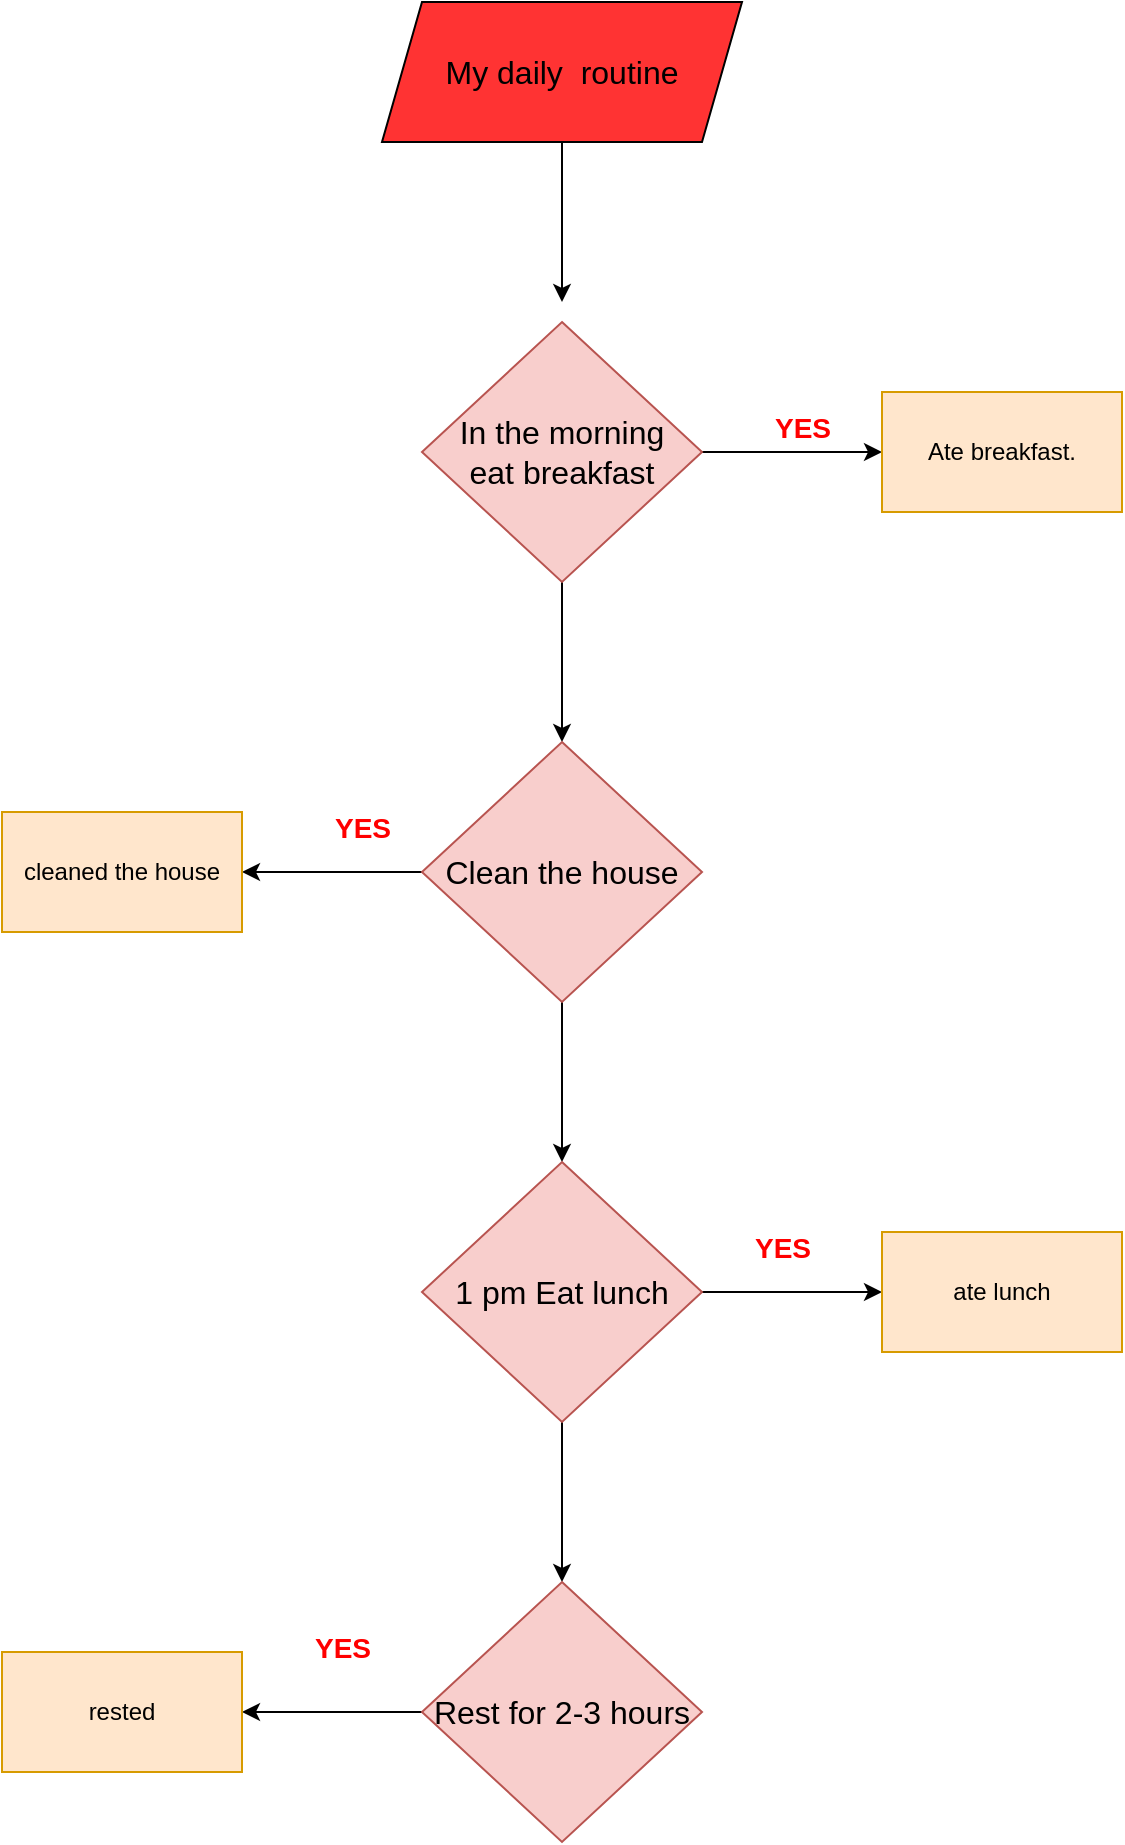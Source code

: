 <mxfile version="26.0.3">
  <diagram name="Page-1" id="Euutwh6JOqdklrYFUYGj">
    <mxGraphModel dx="1224" dy="624" grid="1" gridSize="10" guides="1" tooltips="1" connect="1" arrows="1" fold="1" page="1" pageScale="1" pageWidth="827" pageHeight="1169" math="0" shadow="0">
      <root>
        <mxCell id="0" />
        <mxCell id="1" parent="0" />
        <mxCell id="23wMgEDTURQnAh9fUbWS-3" value="" style="edgeStyle=orthogonalEdgeStyle;rounded=0;orthogonalLoop=1;jettySize=auto;html=1;" parent="1" source="23wMgEDTURQnAh9fUbWS-1" edge="1">
          <mxGeometry relative="1" as="geometry">
            <mxPoint x="360" y="190" as="targetPoint" />
          </mxGeometry>
        </mxCell>
        <mxCell id="23wMgEDTURQnAh9fUbWS-1" value="&lt;font size=&quot;3&quot;&gt;My daily&amp;nbsp; routine&lt;/font&gt;" style="shape=parallelogram;perimeter=parallelogramPerimeter;whiteSpace=wrap;html=1;fixedSize=1;fillColor=light-dark(#FF3333,#392F3F);strokeColor=#000000;" parent="1" vertex="1">
          <mxGeometry x="270" y="40" width="180" height="70" as="geometry" />
        </mxCell>
        <mxCell id="23wMgEDTURQnAh9fUbWS-6" value="" style="edgeStyle=orthogonalEdgeStyle;rounded=0;orthogonalLoop=1;jettySize=auto;html=1;" parent="1" source="23wMgEDTURQnAh9fUbWS-4" target="23wMgEDTURQnAh9fUbWS-5" edge="1">
          <mxGeometry relative="1" as="geometry" />
        </mxCell>
        <mxCell id="23wMgEDTURQnAh9fUbWS-9" value="" style="edgeStyle=orthogonalEdgeStyle;rounded=0;orthogonalLoop=1;jettySize=auto;html=1;" parent="1" source="23wMgEDTURQnAh9fUbWS-4" target="23wMgEDTURQnAh9fUbWS-8" edge="1">
          <mxGeometry relative="1" as="geometry" />
        </mxCell>
        <mxCell id="23wMgEDTURQnAh9fUbWS-4" value="&lt;font size=&quot;3&quot;&gt;In the morning&lt;/font&gt;&lt;div&gt;&lt;font size=&quot;3&quot;&gt;eat breakfast&lt;/font&gt;&lt;/div&gt;" style="rhombus;whiteSpace=wrap;html=1;fillColor=#f8cecc;strokeColor=#b85450;" parent="1" vertex="1">
          <mxGeometry x="290" y="200" width="140" height="130" as="geometry" />
        </mxCell>
        <mxCell id="23wMgEDTURQnAh9fUbWS-5" value="Ate breakfast." style="whiteSpace=wrap;html=1;fillColor=#ffe6cc;strokeColor=#d79b00;" parent="1" vertex="1">
          <mxGeometry x="520" y="235" width="120" height="60" as="geometry" />
        </mxCell>
        <mxCell id="23wMgEDTURQnAh9fUbWS-7" value="&lt;h3&gt;&lt;font style=&quot;color: rgb(255, 0, 0);&quot;&gt;YES&lt;/font&gt;&lt;/h3&gt;" style="text;html=1;align=center;verticalAlign=middle;resizable=0;points=[];autosize=1;strokeColor=none;fillColor=none;" parent="1" vertex="1">
          <mxGeometry x="455" y="223" width="50" height="60" as="geometry" />
        </mxCell>
        <mxCell id="23wMgEDTURQnAh9fUbWS-11" value="" style="edgeStyle=orthogonalEdgeStyle;rounded=0;orthogonalLoop=1;jettySize=auto;html=1;" parent="1" source="23wMgEDTURQnAh9fUbWS-8" target="23wMgEDTURQnAh9fUbWS-10" edge="1">
          <mxGeometry relative="1" as="geometry" />
        </mxCell>
        <mxCell id="23wMgEDTURQnAh9fUbWS-17" value="" style="edgeStyle=orthogonalEdgeStyle;rounded=0;orthogonalLoop=1;jettySize=auto;html=1;" parent="1" source="23wMgEDTURQnAh9fUbWS-8" target="23wMgEDTURQnAh9fUbWS-16" edge="1">
          <mxGeometry relative="1" as="geometry" />
        </mxCell>
        <mxCell id="23wMgEDTURQnAh9fUbWS-8" value="&lt;font size=&quot;3&quot;&gt;Clean the house&lt;/font&gt;" style="rhombus;whiteSpace=wrap;html=1;fillColor=#f8cecc;strokeColor=#b85450;" parent="1" vertex="1">
          <mxGeometry x="290" y="410" width="140" height="130" as="geometry" />
        </mxCell>
        <mxCell id="23wMgEDTURQnAh9fUbWS-10" value="cleaned the house" style="whiteSpace=wrap;html=1;fillColor=#ffe6cc;strokeColor=#d79b00;" parent="1" vertex="1">
          <mxGeometry x="80" y="445" width="120" height="60" as="geometry" />
        </mxCell>
        <mxCell id="23wMgEDTURQnAh9fUbWS-12" value="&lt;h3&gt;&lt;font style=&quot;color: rgb(255, 0, 0);&quot;&gt;YES&lt;/font&gt;&lt;/h3&gt;" style="text;html=1;align=center;verticalAlign=middle;resizable=0;points=[];autosize=1;strokeColor=none;fillColor=none;" parent="1" vertex="1">
          <mxGeometry x="235" y="423" width="50" height="60" as="geometry" />
        </mxCell>
        <mxCell id="23wMgEDTURQnAh9fUbWS-15" style="edgeStyle=orthogonalEdgeStyle;rounded=0;orthogonalLoop=1;jettySize=auto;html=1;exitX=0.5;exitY=1;exitDx=0;exitDy=0;" parent="1" source="23wMgEDTURQnAh9fUbWS-8" target="23wMgEDTURQnAh9fUbWS-8" edge="1">
          <mxGeometry relative="1" as="geometry" />
        </mxCell>
        <mxCell id="23wMgEDTURQnAh9fUbWS-19" value="" style="edgeStyle=orthogonalEdgeStyle;rounded=0;orthogonalLoop=1;jettySize=auto;html=1;" parent="1" source="23wMgEDTURQnAh9fUbWS-16" target="23wMgEDTURQnAh9fUbWS-18" edge="1">
          <mxGeometry relative="1" as="geometry" />
        </mxCell>
        <mxCell id="23wMgEDTURQnAh9fUbWS-22" value="" style="edgeStyle=orthogonalEdgeStyle;rounded=0;orthogonalLoop=1;jettySize=auto;html=1;" parent="1" source="23wMgEDTURQnAh9fUbWS-16" target="23wMgEDTURQnAh9fUbWS-21" edge="1">
          <mxGeometry relative="1" as="geometry" />
        </mxCell>
        <mxCell id="23wMgEDTURQnAh9fUbWS-16" value="&lt;font size=&quot;3&quot;&gt;1 pm Eat lunch&lt;/font&gt;" style="rhombus;whiteSpace=wrap;html=1;fillColor=#f8cecc;strokeColor=#b85450;" parent="1" vertex="1">
          <mxGeometry x="290" y="620" width="140" height="130" as="geometry" />
        </mxCell>
        <mxCell id="23wMgEDTURQnAh9fUbWS-18" value="ate lunch" style="whiteSpace=wrap;html=1;fillColor=#ffe6cc;strokeColor=#d79b00;" parent="1" vertex="1">
          <mxGeometry x="520" y="655" width="120" height="60" as="geometry" />
        </mxCell>
        <mxCell id="23wMgEDTURQnAh9fUbWS-20" value="&lt;h3&gt;&lt;font style=&quot;color: rgb(255, 0, 0);&quot;&gt;YES&lt;/font&gt;&lt;/h3&gt;" style="text;html=1;align=center;verticalAlign=middle;resizable=0;points=[];autosize=1;strokeColor=none;fillColor=none;" parent="1" vertex="1">
          <mxGeometry x="445" y="633" width="50" height="60" as="geometry" />
        </mxCell>
        <mxCell id="23wMgEDTURQnAh9fUbWS-24" value="" style="edgeStyle=orthogonalEdgeStyle;rounded=0;orthogonalLoop=1;jettySize=auto;html=1;" parent="1" source="23wMgEDTURQnAh9fUbWS-21" target="23wMgEDTURQnAh9fUbWS-23" edge="1">
          <mxGeometry relative="1" as="geometry" />
        </mxCell>
        <mxCell id="23wMgEDTURQnAh9fUbWS-21" value="&lt;font size=&quot;3&quot;&gt;Rest for 2-3 hours&lt;/font&gt;" style="rhombus;whiteSpace=wrap;html=1;fillColor=#f8cecc;strokeColor=#b85450;" parent="1" vertex="1">
          <mxGeometry x="290" y="830" width="140" height="130" as="geometry" />
        </mxCell>
        <mxCell id="23wMgEDTURQnAh9fUbWS-23" value="rested" style="whiteSpace=wrap;html=1;fillColor=#ffe6cc;strokeColor=#d79b00;" parent="1" vertex="1">
          <mxGeometry x="80" y="865" width="120" height="60" as="geometry" />
        </mxCell>
        <mxCell id="23wMgEDTURQnAh9fUbWS-25" value="&lt;h3&gt;&lt;font style=&quot;color: rgb(255, 0, 0);&quot;&gt;YES&lt;/font&gt;&lt;/h3&gt;" style="text;html=1;align=center;verticalAlign=middle;resizable=0;points=[];autosize=1;strokeColor=none;fillColor=none;" parent="1" vertex="1">
          <mxGeometry x="225" y="833" width="50" height="60" as="geometry" />
        </mxCell>
      </root>
    </mxGraphModel>
  </diagram>
</mxfile>
